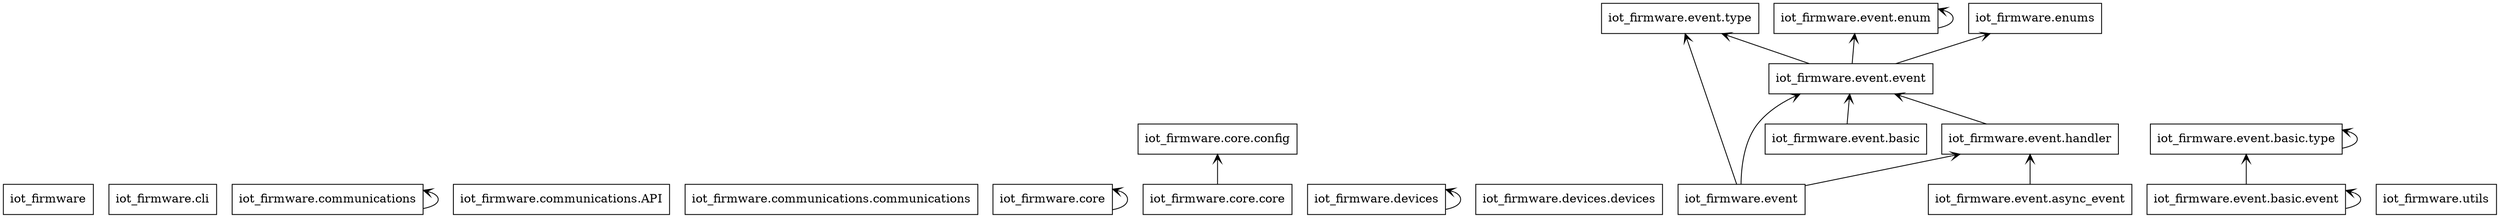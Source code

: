digraph "packages" {
rankdir=BT
charset="utf-8"
"iot_firmware" [color="black", label="iot_firmware", shape="box", style="solid"];
"iot_firmware.cli" [color="black", label="iot_firmware.cli", shape="box", style="solid"];
"iot_firmware.communications" [color="black", label="iot_firmware.communications", shape="box", style="solid"];
"iot_firmware.communications.API" [color="black", label="iot_firmware.communications.API", shape="box", style="solid"];
"iot_firmware.communications.communications" [color="black", label="iot_firmware.communications.communications", shape="box", style="solid"];
"iot_firmware.core" [color="black", label="iot_firmware.core", shape="box", style="solid"];
"iot_firmware.core.config" [color="black", label="iot_firmware.core.config", shape="box", style="solid"];
"iot_firmware.core.core" [color="black", label="iot_firmware.core.core", shape="box", style="solid"];
"iot_firmware.devices" [color="black", label="iot_firmware.devices", shape="box", style="solid"];
"iot_firmware.devices.devices" [color="black", label="iot_firmware.devices.devices", shape="box", style="solid"];
"iot_firmware.enums" [color="black", label="iot_firmware.enums", shape="box", style="solid"];
"iot_firmware.event" [color="black", label="iot_firmware.event", shape="box", style="solid"];
"iot_firmware.event.async_event" [color="black", label="iot_firmware.event.async_event", shape="box", style="solid"];
"iot_firmware.event.basic" [color="black", label="iot_firmware.event.basic", shape="box", style="solid"];
"iot_firmware.event.basic.event" [color="black", label="iot_firmware.event.basic.event", shape="box", style="solid"];
"iot_firmware.event.basic.type" [color="black", label="iot_firmware.event.basic.type", shape="box", style="solid"];
"iot_firmware.event.enum" [color="black", label="iot_firmware.event.enum", shape="box", style="solid"];
"iot_firmware.event.event" [color="black", label="iot_firmware.event.event", shape="box", style="solid"];
"iot_firmware.event.handler" [color="black", label="iot_firmware.event.handler", shape="box", style="solid"];
"iot_firmware.event.type" [color="black", label="iot_firmware.event.type", shape="box", style="solid"];
"iot_firmware.utils" [color="black", label="iot_firmware.utils", shape="box", style="solid"];
"iot_firmware.communications" -> "iot_firmware.communications" [arrowhead="open", arrowtail="none"];
"iot_firmware.core" -> "iot_firmware.core" [arrowhead="open", arrowtail="none"];
"iot_firmware.core.core" -> "iot_firmware.core.config" [arrowhead="open", arrowtail="none"];
"iot_firmware.devices" -> "iot_firmware.devices" [arrowhead="open", arrowtail="none"];
"iot_firmware.event" -> "iot_firmware.event.event" [arrowhead="open", arrowtail="none"];
"iot_firmware.event" -> "iot_firmware.event.handler" [arrowhead="open", arrowtail="none"];
"iot_firmware.event" -> "iot_firmware.event.type" [arrowhead="open", arrowtail="none"];
"iot_firmware.event.async_event" -> "iot_firmware.event.handler" [arrowhead="open", arrowtail="none"];
"iot_firmware.event.basic" -> "iot_firmware.event.event" [arrowhead="open", arrowtail="none"];
"iot_firmware.event.basic.event" -> "iot_firmware.event.basic.event" [arrowhead="open", arrowtail="none"];
"iot_firmware.event.basic.event" -> "iot_firmware.event.basic.type" [arrowhead="open", arrowtail="none"];
"iot_firmware.event.basic.type" -> "iot_firmware.event.basic.type" [arrowhead="open", arrowtail="none"];
"iot_firmware.event.enum" -> "iot_firmware.event.enum" [arrowhead="open", arrowtail="none"];
"iot_firmware.event.event" -> "iot_firmware.enums" [arrowhead="open", arrowtail="none"];
"iot_firmware.event.event" -> "iot_firmware.event.enum" [arrowhead="open", arrowtail="none"];
"iot_firmware.event.event" -> "iot_firmware.event.type" [arrowhead="open", arrowtail="none"];
"iot_firmware.event.handler" -> "iot_firmware.event.event" [arrowhead="open", arrowtail="none"];
}
